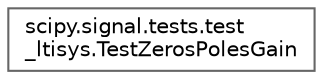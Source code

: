 digraph "Graphical Class Hierarchy"
{
 // LATEX_PDF_SIZE
  bgcolor="transparent";
  edge [fontname=Helvetica,fontsize=10,labelfontname=Helvetica,labelfontsize=10];
  node [fontname=Helvetica,fontsize=10,shape=box,height=0.2,width=0.4];
  rankdir="LR";
  Node0 [id="Node000000",label="scipy.signal.tests.test\l_ltisys.TestZerosPolesGain",height=0.2,width=0.4,color="grey40", fillcolor="white", style="filled",URL="$d2/d62/classscipy_1_1signal_1_1tests_1_1test__ltisys_1_1TestZerosPolesGain.html",tooltip=" "];
}
